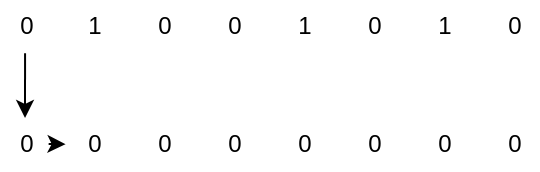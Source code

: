 <mxfile>
    <diagram id="cneXyZ9kWdv59xtSpMfI" name="向量 1 检测">
        <mxGraphModel dx="291" dy="575" grid="0" gridSize="10" guides="1" tooltips="1" connect="1" arrows="1" fold="1" page="0" pageScale="1" pageWidth="827" pageHeight="1169" math="0" shadow="0">
            <root>
                <mxCell id="0"/>
                <mxCell id="1" parent="0"/>
                <mxCell id="2" value="0" style="text;html=1;align=center;verticalAlign=middle;resizable=0;points=[];autosize=1;strokeColor=none;fillColor=none;" vertex="1" parent="1">
                    <mxGeometry x="198" y="-115" width="25" height="26" as="geometry"/>
                </mxCell>
                <mxCell id="3" value="1" style="text;html=1;align=center;verticalAlign=middle;resizable=0;points=[];autosize=1;strokeColor=none;fillColor=none;" vertex="1" parent="1">
                    <mxGeometry x="232" y="-115" width="25" height="26" as="geometry"/>
                </mxCell>
                <mxCell id="4" value="0" style="text;html=1;align=center;verticalAlign=middle;resizable=0;points=[];autosize=1;strokeColor=none;fillColor=none;" vertex="1" parent="1">
                    <mxGeometry x="267" y="-115" width="25" height="26" as="geometry"/>
                </mxCell>
                <mxCell id="5" value="0" style="text;html=1;align=center;verticalAlign=middle;resizable=0;points=[];autosize=1;strokeColor=none;fillColor=none;" vertex="1" parent="1">
                    <mxGeometry x="302" y="-115" width="25" height="26" as="geometry"/>
                </mxCell>
                <mxCell id="6" value="1" style="text;html=1;align=center;verticalAlign=middle;resizable=0;points=[];autosize=1;strokeColor=none;fillColor=none;" vertex="1" parent="1">
                    <mxGeometry x="337" y="-115" width="25" height="26" as="geometry"/>
                </mxCell>
                <mxCell id="7" value="0" style="text;html=1;align=center;verticalAlign=middle;resizable=0;points=[];autosize=1;strokeColor=none;fillColor=none;" vertex="1" parent="1">
                    <mxGeometry x="372" y="-115" width="25" height="26" as="geometry"/>
                </mxCell>
                <mxCell id="8" value="1" style="text;html=1;align=center;verticalAlign=middle;resizable=0;points=[];autosize=1;strokeColor=none;fillColor=none;" vertex="1" parent="1">
                    <mxGeometry x="407" y="-115" width="25" height="26" as="geometry"/>
                </mxCell>
                <mxCell id="9" value="0" style="text;html=1;align=center;verticalAlign=middle;resizable=0;points=[];autosize=1;strokeColor=none;fillColor=none;" vertex="1" parent="1">
                    <mxGeometry x="442" y="-115" width="25" height="26" as="geometry"/>
                </mxCell>
                <mxCell id="10" value="0" style="text;html=1;align=center;verticalAlign=middle;resizable=0;points=[];autosize=1;strokeColor=none;fillColor=none;" vertex="1" parent="1">
                    <mxGeometry x="198" y="-56" width="25" height="26" as="geometry"/>
                </mxCell>
                <mxCell id="11" value="0" style="text;html=1;align=center;verticalAlign=middle;resizable=0;points=[];autosize=1;strokeColor=none;fillColor=none;" vertex="1" parent="1">
                    <mxGeometry x="232" y="-56" width="25" height="26" as="geometry"/>
                </mxCell>
                <mxCell id="12" value="0" style="text;html=1;align=center;verticalAlign=middle;resizable=0;points=[];autosize=1;strokeColor=none;fillColor=none;" vertex="1" parent="1">
                    <mxGeometry x="267" y="-56" width="25" height="26" as="geometry"/>
                </mxCell>
                <mxCell id="13" value="0" style="text;html=1;align=center;verticalAlign=middle;resizable=0;points=[];autosize=1;strokeColor=none;fillColor=none;" vertex="1" parent="1">
                    <mxGeometry x="302" y="-56" width="25" height="26" as="geometry"/>
                </mxCell>
                <mxCell id="14" value="0" style="text;html=1;align=center;verticalAlign=middle;resizable=0;points=[];autosize=1;strokeColor=none;fillColor=none;" vertex="1" parent="1">
                    <mxGeometry x="337" y="-56" width="25" height="26" as="geometry"/>
                </mxCell>
                <mxCell id="15" value="0" style="text;html=1;align=center;verticalAlign=middle;resizable=0;points=[];autosize=1;strokeColor=none;fillColor=none;" vertex="1" parent="1">
                    <mxGeometry x="372" y="-56" width="25" height="26" as="geometry"/>
                </mxCell>
                <mxCell id="16" value="0" style="text;html=1;align=center;verticalAlign=middle;resizable=0;points=[];autosize=1;strokeColor=none;fillColor=none;" vertex="1" parent="1">
                    <mxGeometry x="407" y="-56" width="25" height="26" as="geometry"/>
                </mxCell>
                <mxCell id="17" value="0" style="text;html=1;align=center;verticalAlign=middle;resizable=0;points=[];autosize=1;strokeColor=none;fillColor=none;" vertex="1" parent="1">
                    <mxGeometry x="442" y="-56" width="25" height="26" as="geometry"/>
                </mxCell>
                <mxCell id="18" value="" style="endArrow=classic;html=1;exitX=0.501;exitY=1.026;exitDx=0;exitDy=0;exitPerimeter=0;" edge="1" parent="1" source="2" target="10">
                    <mxGeometry width="50" height="50" relative="1" as="geometry">
                        <mxPoint x="307" y="-31" as="sourcePoint"/>
                        <mxPoint x="357" y="-81" as="targetPoint"/>
                    </mxGeometry>
                </mxCell>
                <mxCell id="19" value="" style="endArrow=classic;html=1;exitX=0.973;exitY=0.498;exitDx=0;exitDy=0;exitPerimeter=0;entryX=-0.048;entryY=0.503;entryDx=0;entryDy=0;entryPerimeter=0;" edge="1" parent="1" source="10" target="11">
                    <mxGeometry width="50" height="50" relative="1" as="geometry">
                        <mxPoint x="308" y="-31" as="sourcePoint"/>
                        <mxPoint x="358" y="-81" as="targetPoint"/>
                    </mxGeometry>
                </mxCell>
            </root>
        </mxGraphModel>
    </diagram>
</mxfile>